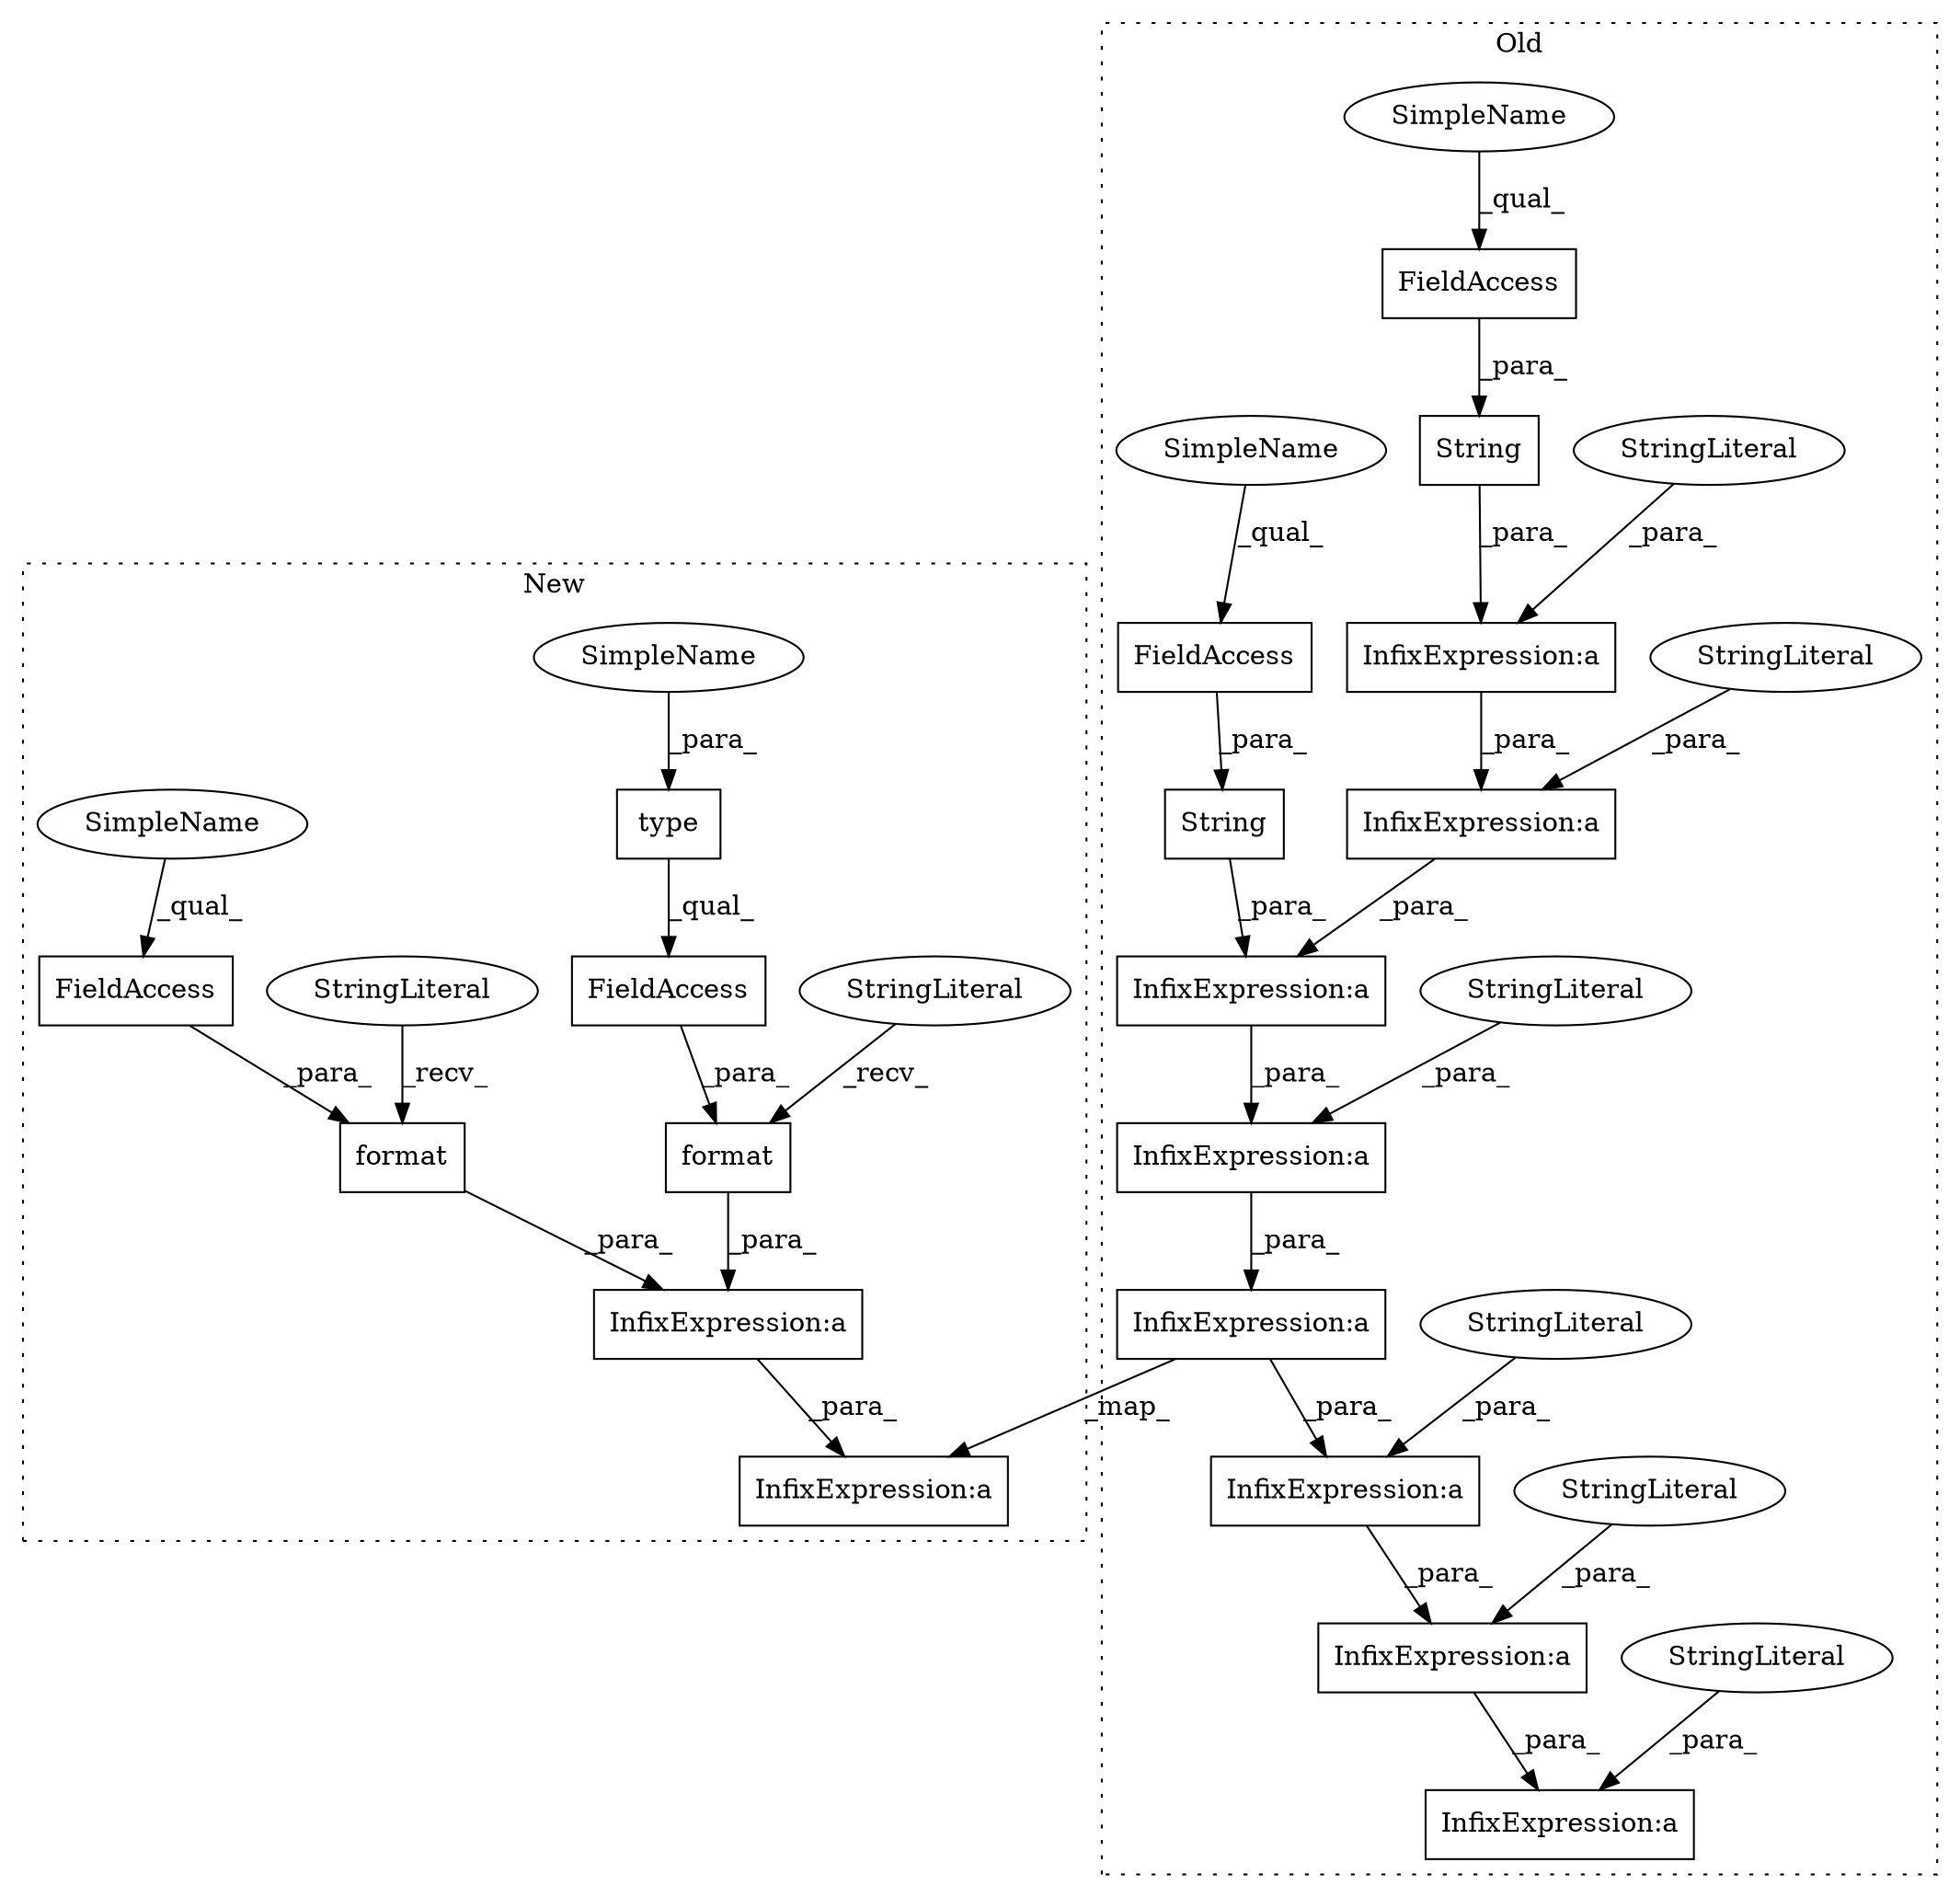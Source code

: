 digraph G {
subgraph cluster0 {
1 [label="String" a="32" s="16144,16163" l="7,1" shape="box"];
3 [label="InfixExpression:a" a="27" s="16165" l="3" shape="box"];
4 [label="StringLiteral" a="45" s="16168" l="19" shape="ellipse"];
5 [label="InfixExpression:a" a="27" s="16141" l="3" shape="box"];
6 [label="InfixExpression:a" a="27" s="16336" l="3" shape="box"];
8 [label="StringLiteral" a="45" s="16105" l="36" shape="ellipse"];
9 [label="StringLiteral" a="45" s="16339" l="18" shape="ellipse"];
10 [label="FieldAccess" a="22" s="16151" l="12" shape="box"];
11 [label="InfixExpression:a" a="27" s="16276" l="3" shape="box"];
12 [label="InfixExpression:a" a="27" s="16392" l="3" shape="box"];
13 [label="InfixExpression:a" a="27" s="16218" l="3" shape="box"];
14 [label="InfixExpression:a" a="27" s="16188" l="3" shape="box"];
15 [label="StringLiteral" a="45" s="16221" l="19" shape="ellipse"];
16 [label="String" a="32" s="16191,16216" l="7,1" shape="box"];
17 [label="FieldAccess" a="22" s="16198" l="18" shape="box"];
22 [label="InfixExpression:a" a="27" s="16241" l="3" shape="box"];
26 [label="StringLiteral" a="45" s="16395" l="14" shape="ellipse"];
27 [label="StringLiteral" a="45" s="16279" l="20" shape="ellipse"];
28 [label="SimpleName" a="42" s="16151" l="4" shape="ellipse"];
29 [label="SimpleName" a="42" s="16198" l="4" shape="ellipse"];
label = "Old";
style="dotted";
}
subgraph cluster1 {
2 [label="type" a="32" s="15962,15971" l="5,1" shape="box"];
7 [label="FieldAccess" a="22" s="15962" l="19" shape="box"];
18 [label="FieldAccess" a="22" s="16014" l="17" shape="box"];
19 [label="format" a="32" s="16007,16031" l="7,1" shape="box"];
20 [label="StringLiteral" a="45" s="15985" l="21" shape="ellipse"];
21 [label="InfixExpression:a" a="27" s="15982" l="3" shape="box"];
23 [label="InfixExpression:a" a="27" s="16033" l="3" shape="box"];
24 [label="format" a="32" s="15955,15981" l="7,1" shape="box"];
25 [label="StringLiteral" a="45" s="15949" l="5" shape="ellipse"];
30 [label="SimpleName" a="42" s="15967" l="4" shape="ellipse"];
31 [label="SimpleName" a="42" s="16014" l="4" shape="ellipse"];
label = "New";
style="dotted";
}
1 -> 5 [label="_para_"];
2 -> 7 [label="_qual_"];
3 -> 14 [label="_para_"];
4 -> 3 [label="_para_"];
5 -> 3 [label="_para_"];
6 -> 12 [label="_para_"];
7 -> 24 [label="_para_"];
8 -> 5 [label="_para_"];
9 -> 6 [label="_para_"];
10 -> 1 [label="_para_"];
11 -> 6 [label="_para_"];
13 -> 22 [label="_para_"];
14 -> 13 [label="_para_"];
15 -> 13 [label="_para_"];
16 -> 14 [label="_para_"];
17 -> 16 [label="_para_"];
18 -> 19 [label="_para_"];
19 -> 21 [label="_para_"];
20 -> 19 [label="_recv_"];
21 -> 23 [label="_para_"];
22 -> 23 [label="_map_"];
22 -> 11 [label="_para_"];
24 -> 21 [label="_para_"];
25 -> 24 [label="_recv_"];
26 -> 12 [label="_para_"];
27 -> 11 [label="_para_"];
28 -> 10 [label="_qual_"];
29 -> 17 [label="_qual_"];
30 -> 2 [label="_para_"];
31 -> 18 [label="_qual_"];
}